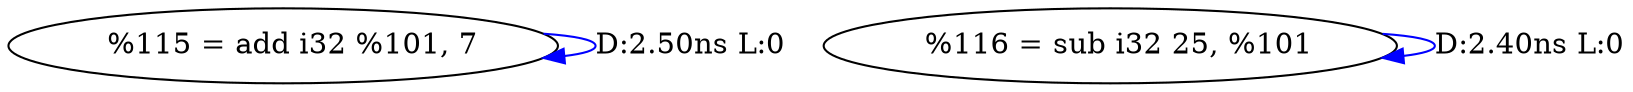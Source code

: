 digraph {
Node0x306a870[label="  %115 = add i32 %101, 7"];
Node0x306a870 -> Node0x306a870[label="D:2.50ns L:0",color=blue];
Node0x306a950[label="  %116 = sub i32 25, %101"];
Node0x306a950 -> Node0x306a950[label="D:2.40ns L:0",color=blue];
}
